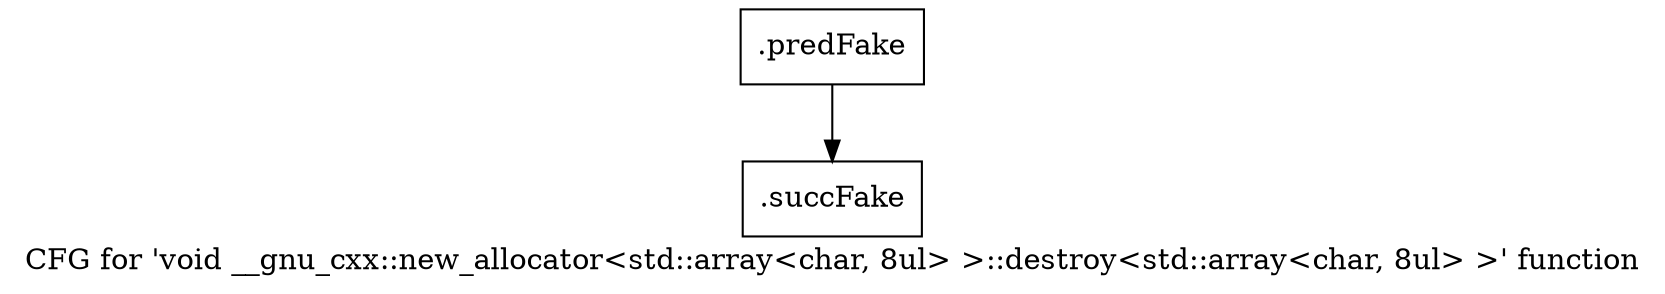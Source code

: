 digraph "CFG for 'void __gnu_cxx::new_allocator\<std::array\<char, 8ul\> \>::destroy\<std::array\<char, 8ul\> \>' function" {
	label="CFG for 'void __gnu_cxx::new_allocator\<std::array\<char, 8ul\> \>::destroy\<std::array\<char, 8ul\> \>' function";

	Node0x59fb030 [shape=record,filename="",linenumber="",label="{.predFake}"];
	Node0x59fb030 -> Node0x60c6e60[ callList="" memoryops="" filename="/mnt/xilinx/Vitis_HLS/2021.2/tps/lnx64/gcc-6.2.0/lib/gcc/x86_64-pc-linux-gnu/6.2.0/../../../../include/c++/6.2.0/ext/new_allocator.h" execusionnum="3"];
	Node0x60c6e60 [shape=record,filename="/mnt/xilinx/Vitis_HLS/2021.2/tps/lnx64/gcc-6.2.0/lib/gcc/x86_64-pc-linux-gnu/6.2.0/../../../../include/c++/6.2.0/ext/new_allocator.h",linenumber="124",label="{.succFake}"];
}
